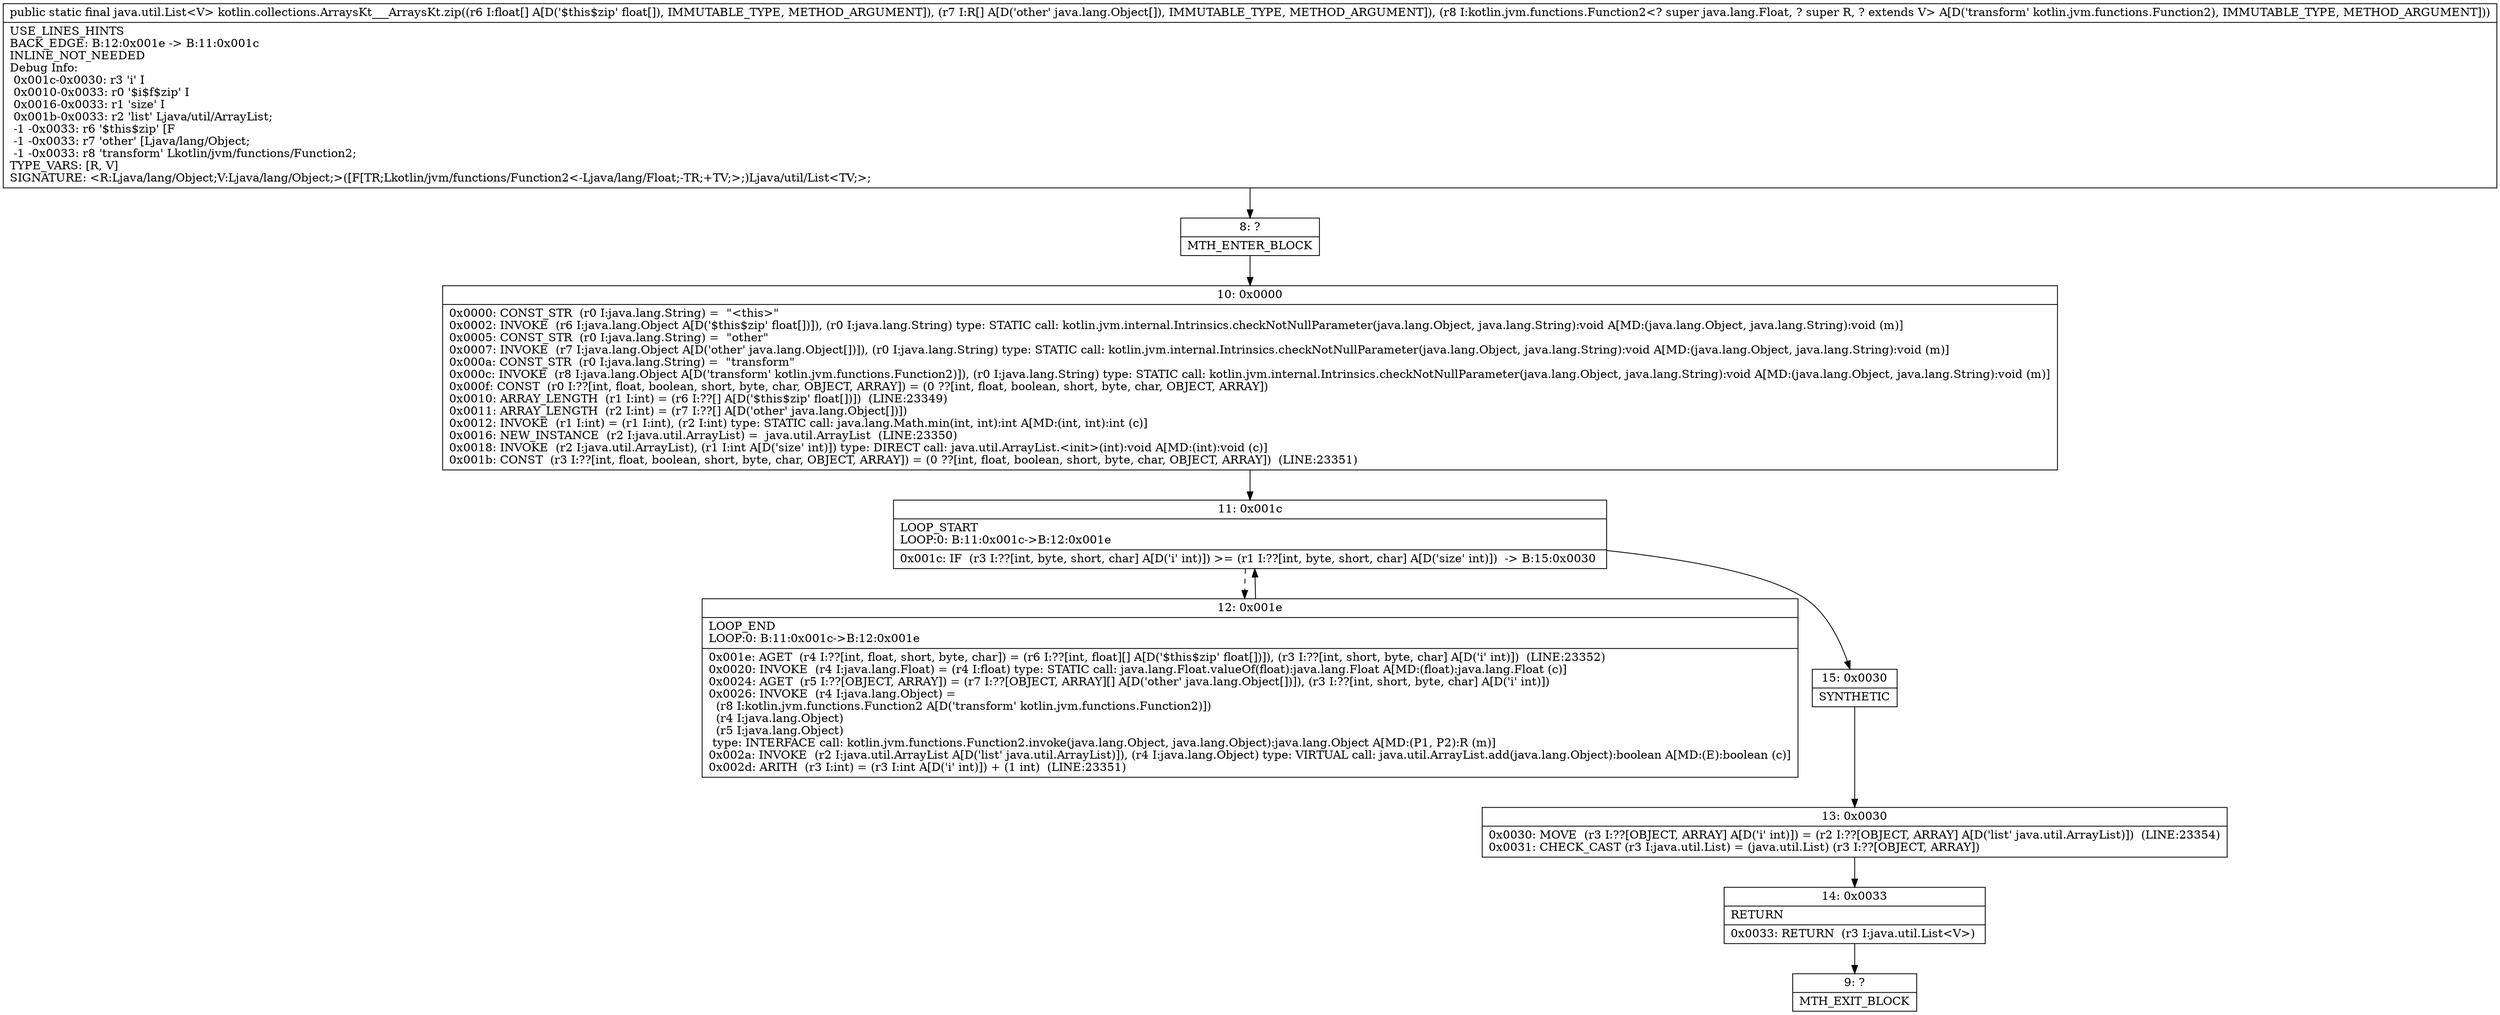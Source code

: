 digraph "CFG forkotlin.collections.ArraysKt___ArraysKt.zip([F[Ljava\/lang\/Object;Lkotlin\/jvm\/functions\/Function2;)Ljava\/util\/List;" {
Node_8 [shape=record,label="{8\:\ ?|MTH_ENTER_BLOCK\l}"];
Node_10 [shape=record,label="{10\:\ 0x0000|0x0000: CONST_STR  (r0 I:java.lang.String) =  \"\<this\>\" \l0x0002: INVOKE  (r6 I:java.lang.Object A[D('$this$zip' float[])]), (r0 I:java.lang.String) type: STATIC call: kotlin.jvm.internal.Intrinsics.checkNotNullParameter(java.lang.Object, java.lang.String):void A[MD:(java.lang.Object, java.lang.String):void (m)]\l0x0005: CONST_STR  (r0 I:java.lang.String) =  \"other\" \l0x0007: INVOKE  (r7 I:java.lang.Object A[D('other' java.lang.Object[])]), (r0 I:java.lang.String) type: STATIC call: kotlin.jvm.internal.Intrinsics.checkNotNullParameter(java.lang.Object, java.lang.String):void A[MD:(java.lang.Object, java.lang.String):void (m)]\l0x000a: CONST_STR  (r0 I:java.lang.String) =  \"transform\" \l0x000c: INVOKE  (r8 I:java.lang.Object A[D('transform' kotlin.jvm.functions.Function2)]), (r0 I:java.lang.String) type: STATIC call: kotlin.jvm.internal.Intrinsics.checkNotNullParameter(java.lang.Object, java.lang.String):void A[MD:(java.lang.Object, java.lang.String):void (m)]\l0x000f: CONST  (r0 I:??[int, float, boolean, short, byte, char, OBJECT, ARRAY]) = (0 ??[int, float, boolean, short, byte, char, OBJECT, ARRAY]) \l0x0010: ARRAY_LENGTH  (r1 I:int) = (r6 I:??[] A[D('$this$zip' float[])])  (LINE:23349)\l0x0011: ARRAY_LENGTH  (r2 I:int) = (r7 I:??[] A[D('other' java.lang.Object[])]) \l0x0012: INVOKE  (r1 I:int) = (r1 I:int), (r2 I:int) type: STATIC call: java.lang.Math.min(int, int):int A[MD:(int, int):int (c)]\l0x0016: NEW_INSTANCE  (r2 I:java.util.ArrayList) =  java.util.ArrayList  (LINE:23350)\l0x0018: INVOKE  (r2 I:java.util.ArrayList), (r1 I:int A[D('size' int)]) type: DIRECT call: java.util.ArrayList.\<init\>(int):void A[MD:(int):void (c)]\l0x001b: CONST  (r3 I:??[int, float, boolean, short, byte, char, OBJECT, ARRAY]) = (0 ??[int, float, boolean, short, byte, char, OBJECT, ARRAY])  (LINE:23351)\l}"];
Node_11 [shape=record,label="{11\:\ 0x001c|LOOP_START\lLOOP:0: B:11:0x001c\-\>B:12:0x001e\l|0x001c: IF  (r3 I:??[int, byte, short, char] A[D('i' int)]) \>= (r1 I:??[int, byte, short, char] A[D('size' int)])  \-\> B:15:0x0030 \l}"];
Node_12 [shape=record,label="{12\:\ 0x001e|LOOP_END\lLOOP:0: B:11:0x001c\-\>B:12:0x001e\l|0x001e: AGET  (r4 I:??[int, float, short, byte, char]) = (r6 I:??[int, float][] A[D('$this$zip' float[])]), (r3 I:??[int, short, byte, char] A[D('i' int)])  (LINE:23352)\l0x0020: INVOKE  (r4 I:java.lang.Float) = (r4 I:float) type: STATIC call: java.lang.Float.valueOf(float):java.lang.Float A[MD:(float):java.lang.Float (c)]\l0x0024: AGET  (r5 I:??[OBJECT, ARRAY]) = (r7 I:??[OBJECT, ARRAY][] A[D('other' java.lang.Object[])]), (r3 I:??[int, short, byte, char] A[D('i' int)]) \l0x0026: INVOKE  (r4 I:java.lang.Object) = \l  (r8 I:kotlin.jvm.functions.Function2 A[D('transform' kotlin.jvm.functions.Function2)])\l  (r4 I:java.lang.Object)\l  (r5 I:java.lang.Object)\l type: INTERFACE call: kotlin.jvm.functions.Function2.invoke(java.lang.Object, java.lang.Object):java.lang.Object A[MD:(P1, P2):R (m)]\l0x002a: INVOKE  (r2 I:java.util.ArrayList A[D('list' java.util.ArrayList)]), (r4 I:java.lang.Object) type: VIRTUAL call: java.util.ArrayList.add(java.lang.Object):boolean A[MD:(E):boolean (c)]\l0x002d: ARITH  (r3 I:int) = (r3 I:int A[D('i' int)]) + (1 int)  (LINE:23351)\l}"];
Node_15 [shape=record,label="{15\:\ 0x0030|SYNTHETIC\l}"];
Node_13 [shape=record,label="{13\:\ 0x0030|0x0030: MOVE  (r3 I:??[OBJECT, ARRAY] A[D('i' int)]) = (r2 I:??[OBJECT, ARRAY] A[D('list' java.util.ArrayList)])  (LINE:23354)\l0x0031: CHECK_CAST (r3 I:java.util.List) = (java.util.List) (r3 I:??[OBJECT, ARRAY]) \l}"];
Node_14 [shape=record,label="{14\:\ 0x0033|RETURN\l|0x0033: RETURN  (r3 I:java.util.List\<V\>) \l}"];
Node_9 [shape=record,label="{9\:\ ?|MTH_EXIT_BLOCK\l}"];
MethodNode[shape=record,label="{public static final java.util.List\<V\> kotlin.collections.ArraysKt___ArraysKt.zip((r6 I:float[] A[D('$this$zip' float[]), IMMUTABLE_TYPE, METHOD_ARGUMENT]), (r7 I:R[] A[D('other' java.lang.Object[]), IMMUTABLE_TYPE, METHOD_ARGUMENT]), (r8 I:kotlin.jvm.functions.Function2\<? super java.lang.Float, ? super R, ? extends V\> A[D('transform' kotlin.jvm.functions.Function2), IMMUTABLE_TYPE, METHOD_ARGUMENT]))  | USE_LINES_HINTS\lBACK_EDGE: B:12:0x001e \-\> B:11:0x001c\lINLINE_NOT_NEEDED\lDebug Info:\l  0x001c\-0x0030: r3 'i' I\l  0x0010\-0x0033: r0 '$i$f$zip' I\l  0x0016\-0x0033: r1 'size' I\l  0x001b\-0x0033: r2 'list' Ljava\/util\/ArrayList;\l  \-1 \-0x0033: r6 '$this$zip' [F\l  \-1 \-0x0033: r7 'other' [Ljava\/lang\/Object;\l  \-1 \-0x0033: r8 'transform' Lkotlin\/jvm\/functions\/Function2;\lTYPE_VARS: [R, V]\lSIGNATURE: \<R:Ljava\/lang\/Object;V:Ljava\/lang\/Object;\>([F[TR;Lkotlin\/jvm\/functions\/Function2\<\-Ljava\/lang\/Float;\-TR;+TV;\>;)Ljava\/util\/List\<TV;\>;\l}"];
MethodNode -> Node_8;Node_8 -> Node_10;
Node_10 -> Node_11;
Node_11 -> Node_12[style=dashed];
Node_11 -> Node_15;
Node_12 -> Node_11;
Node_15 -> Node_13;
Node_13 -> Node_14;
Node_14 -> Node_9;
}

